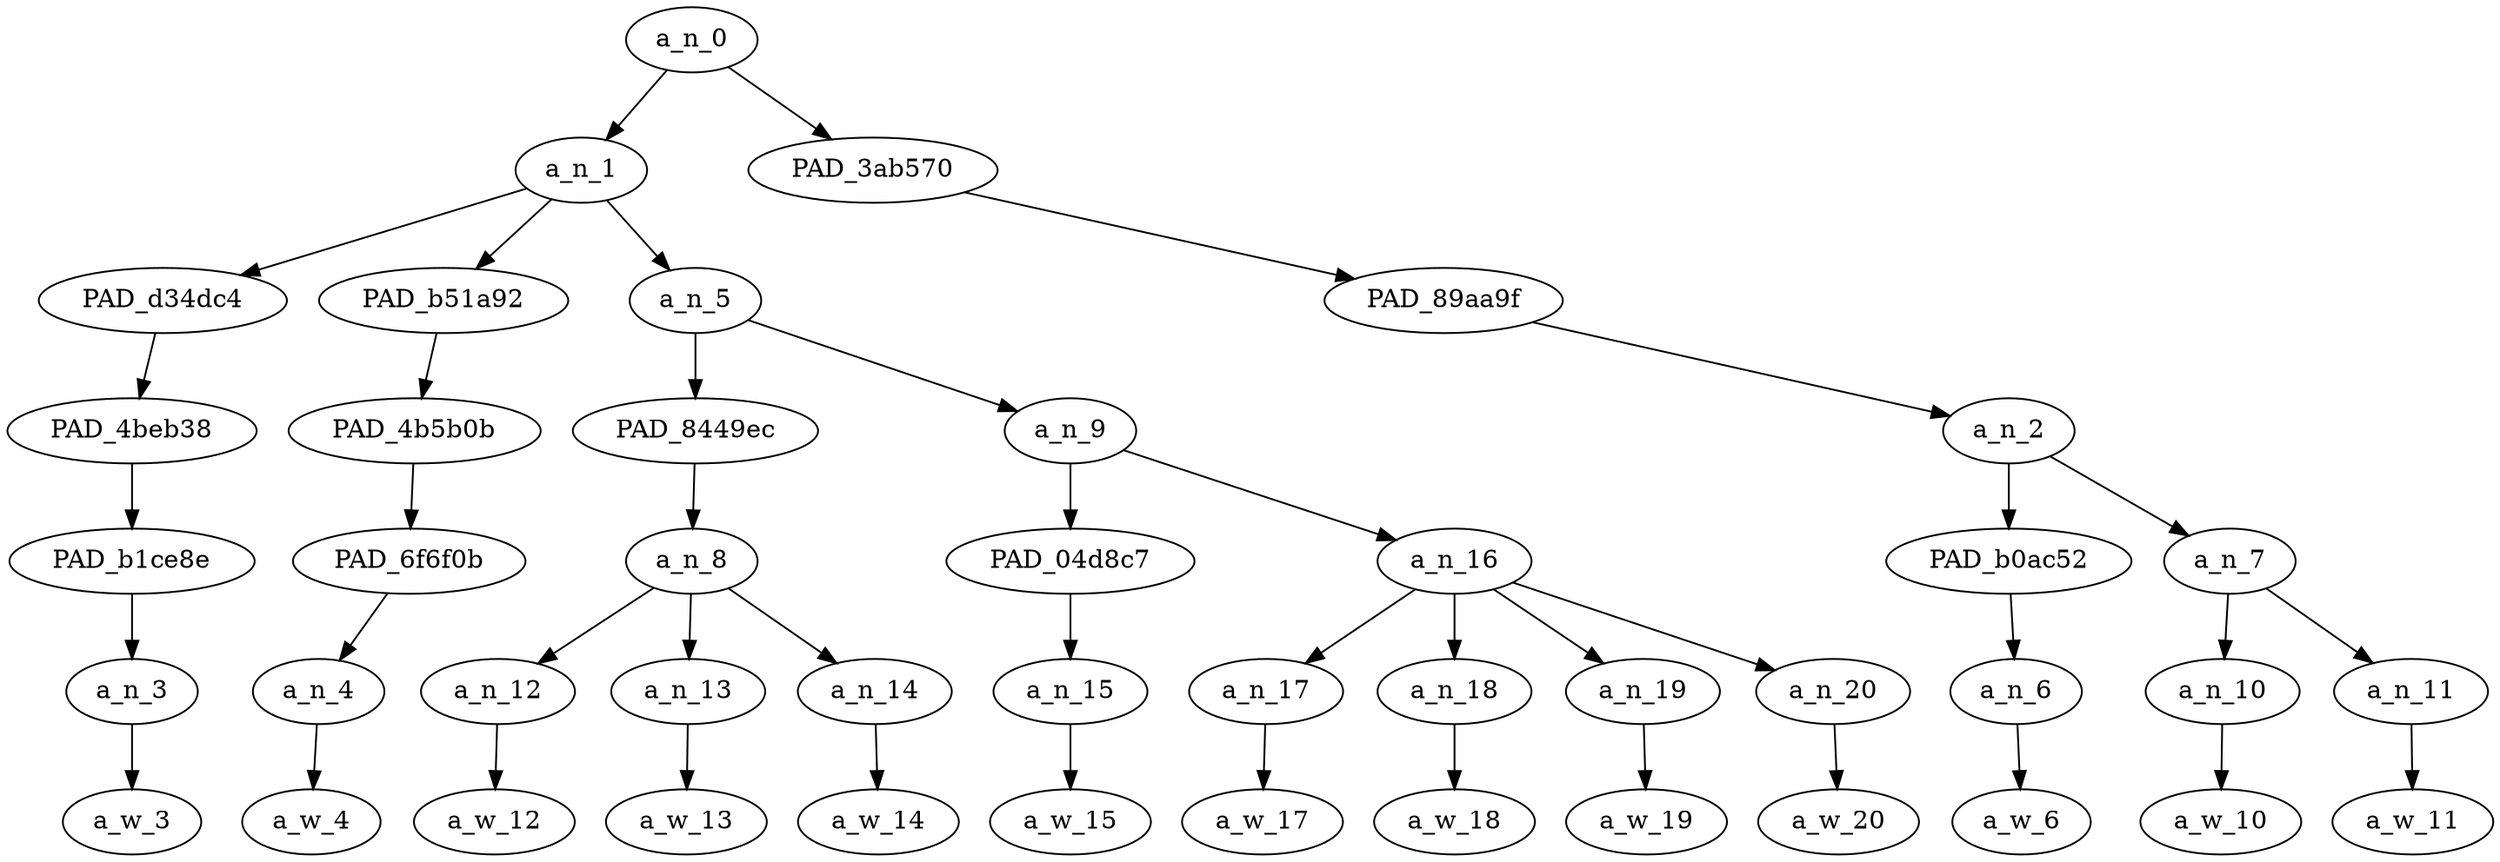 strict digraph "" {
	a_n_0	[div_dir=1,
		index=0,
		level=6,
		pos="6.3125,6!",
		text_span="[0, 1, 2, 3, 4, 5, 6, 7, 8, 9, 10, 11, 12]",
		value=1.00000000];
	a_n_1	[div_dir=1,
		index=0,
		level=5,
		pos="1.875,5!",
		text_span="[0, 1, 2, 3, 4, 5, 6, 7, 8, 9]",
		value=0.69426258];
	a_n_0 -> a_n_1;
	PAD_3ab570	[div_dir=-1,
		index=1,
		level=5,
		pos="10.75,5!",
		text_span="[10, 11, 12]",
		value=0.30482392];
	a_n_0 -> PAD_3ab570;
	PAD_d34dc4	[div_dir=1,
		index=0,
		level=4,
		pos="0.0,4!",
		text_span="[0]",
		value=0.18162256];
	a_n_1 -> PAD_d34dc4;
	PAD_b51a92	[div_dir=1,
		index=1,
		level=4,
		pos="1.0,4!",
		text_span="[1]",
		value=0.04446386];
	a_n_1 -> PAD_b51a92;
	a_n_5	[div_dir=1,
		index=2,
		level=4,
		pos="4.625,4!",
		text_span="[2, 3, 4, 5, 6, 7, 8, 9]",
		value=0.46692378];
	a_n_1 -> a_n_5;
	PAD_4beb38	[div_dir=1,
		index=0,
		level=3,
		pos="0.0,3!",
		text_span="[0]",
		value=0.18162256];
	PAD_d34dc4 -> PAD_4beb38;
	PAD_b1ce8e	[div_dir=1,
		index=0,
		level=2,
		pos="0.0,2!",
		text_span="[0]",
		value=0.18162256];
	PAD_4beb38 -> PAD_b1ce8e;
	a_n_3	[div_dir=1,
		index=0,
		level=1,
		pos="0.0,1!",
		text_span="[0]",
		value=0.18162256];
	PAD_b1ce8e -> a_n_3;
	a_w_3	[div_dir=0,
		index=0,
		level=0,
		pos="0,0!",
		text_span="[0]",
		value=nigger];
	a_n_3 -> a_w_3;
	PAD_4b5b0b	[div_dir=1,
		index=1,
		level=3,
		pos="1.0,3!",
		text_span="[1]",
		value=0.04446386];
	PAD_b51a92 -> PAD_4b5b0b;
	PAD_6f6f0b	[div_dir=1,
		index=1,
		level=2,
		pos="1.0,2!",
		text_span="[1]",
		value=0.04446386];
	PAD_4b5b0b -> PAD_6f6f0b;
	a_n_4	[div_dir=1,
		index=1,
		level=1,
		pos="1.0,1!",
		text_span="[1]",
		value=0.04446386];
	PAD_6f6f0b -> a_n_4;
	a_w_4	[div_dir=0,
		index=1,
		level=0,
		pos="1,0!",
		text_span="[1]",
		value=and];
	a_n_4 -> a_w_4;
	PAD_8449ec	[div_dir=1,
		index=2,
		level=3,
		pos="3.0,3!",
		text_span="[2, 3, 4]",
		value=0.25043143];
	a_n_5 -> PAD_8449ec;
	a_n_9	[div_dir=1,
		index=3,
		level=3,
		pos="6.25,3!",
		text_span="[5, 6, 7, 8, 9]",
		value=0.21573902];
	a_n_5 -> a_n_9;
	a_n_8	[div_dir=1,
		index=2,
		level=2,
		pos="3.0,2!",
		text_span="[2, 3, 4]",
		value=0.25043143];
	PAD_8449ec -> a_n_8;
	a_n_12	[div_dir=1,
		index=2,
		level=1,
		pos="2.0,1!",
		text_span="[2]",
		value=0.04654089];
	a_n_8 -> a_n_12;
	a_n_13	[div_dir=1,
		index=3,
		level=1,
		pos="3.0,1!",
		text_span="[3]",
		value=0.15890582];
	a_n_8 -> a_n_13;
	a_n_14	[div_dir=1,
		index=4,
		level=1,
		pos="4.0,1!",
		text_span="[4]",
		value=0.04426513];
	a_n_8 -> a_n_14;
	a_w_12	[div_dir=0,
		index=2,
		level=0,
		pos="2,0!",
		text_span="[2]",
		value=a];
	a_n_12 -> a_w_12;
	a_w_13	[div_dir=0,
		index=3,
		level=0,
		pos="3,0!",
		text_span="[3]",
		value=chimp];
	a_n_13 -> a_w_13;
	a_w_14	[div_dir=0,
		index=4,
		level=0,
		pos="4,0!",
		text_span="[4]",
		value=walk];
	a_n_14 -> a_w_14;
	PAD_04d8c7	[div_dir=1,
		index=3,
		level=2,
		pos="5.0,2!",
		text_span="[5]",
		value=0.03047909];
	a_n_9 -> PAD_04d8c7;
	a_n_16	[div_dir=1,
		index=4,
		level=2,
		pos="7.5,2!",
		text_span="[6, 7, 8, 9]",
		value=0.18489734];
	a_n_9 -> a_n_16;
	a_n_15	[div_dir=1,
		index=5,
		level=1,
		pos="5.0,1!",
		text_span="[5]",
		value=0.03047909];
	PAD_04d8c7 -> a_n_15;
	a_w_15	[div_dir=0,
		index=5,
		level=0,
		pos="5,0!",
		text_span="[5]",
		value=into];
	a_n_15 -> a_w_15;
	a_n_17	[div_dir=1,
		index=6,
		level=1,
		pos="6.0,1!",
		text_span="[6]",
		value=0.03080826];
	a_n_16 -> a_n_17;
	a_n_18	[div_dir=1,
		index=7,
		level=1,
		pos="7.0,1!",
		text_span="[7]",
		value=0.06406355];
	a_n_16 -> a_n_18;
	a_n_19	[div_dir=1,
		index=8,
		level=1,
		pos="8.0,1!",
		text_span="[8]",
		value=0.04410910];
	a_n_16 -> a_n_19;
	a_n_20	[div_dir=1,
		index=9,
		level=1,
		pos="9.0,1!",
		text_span="[9]",
		value=0.04553456];
	a_n_16 -> a_n_20;
	a_w_17	[div_dir=0,
		index=6,
		level=0,
		pos="6,0!",
		text_span="[6]",
		value=a1];
	a_n_17 -> a_w_17;
	a_w_18	[div_dir=0,
		index=7,
		level=0,
		pos="7,0!",
		text_span="[7]",
		value=gay];
	a_n_18 -> a_w_18;
	a_w_19	[div_dir=0,
		index=8,
		level=0,
		pos="8,0!",
		text_span="[8]",
		value=bar];
	a_n_19 -> a_w_19;
	a_w_20	[div_dir=0,
		index=9,
		level=0,
		pos="9,0!",
		text_span="[9]",
		value=iran];
	a_n_20 -> a_w_20;
	PAD_89aa9f	[div_dir=-1,
		index=3,
		level=4,
		pos="10.75,4!",
		text_span="[10, 11, 12]",
		value=0.30482392];
	PAD_3ab570 -> PAD_89aa9f;
	a_n_2	[div_dir=-1,
		index=4,
		level=3,
		pos="10.75,3!",
		text_span="[10, 11, 12]",
		value=0.30482392];
	PAD_89aa9f -> a_n_2;
	PAD_b0ac52	[div_dir=1,
		index=5,
		level=2,
		pos="10.0,2!",
		text_span="[10]",
		value=0.03291667];
	a_n_2 -> PAD_b0ac52;
	a_n_7	[div_dir=-1,
		index=6,
		level=2,
		pos="11.5,2!",
		text_span="[11, 12]",
		value=0.27187047];
	a_n_2 -> a_n_7;
	a_n_6	[div_dir=1,
		index=10,
		level=1,
		pos="10.0,1!",
		text_span="[10]",
		value=0.03291667];
	PAD_b0ac52 -> a_n_6;
	a_w_6	[div_dir=0,
		index=10,
		level=0,
		pos="10,0!",
		text_span="[10]",
		value=has];
	a_n_6 -> a_w_6;
	a_n_10	[div_dir=1,
		index=11,
		level=1,
		pos="11.0,1!",
		text_span="[11]",
		value=0.06733140];
	a_n_7 -> a_n_10;
	a_n_11	[div_dir=-1,
		index=12,
		level=1,
		pos="12.0,1!",
		text_span="[12]",
		value=0.20447355];
	a_n_7 -> a_n_11;
	a_w_10	[div_dir=0,
		index=11,
		level=0,
		pos="11,0!",
		text_span="[11]",
		value=nukes];
	a_n_10 -> a_w_10;
	a_w_11	[div_dir=0,
		index=12,
		level=0,
		pos="12,0!",
		text_span="[12]",
		value=istandwithisrael];
	a_n_11 -> a_w_11;
}
